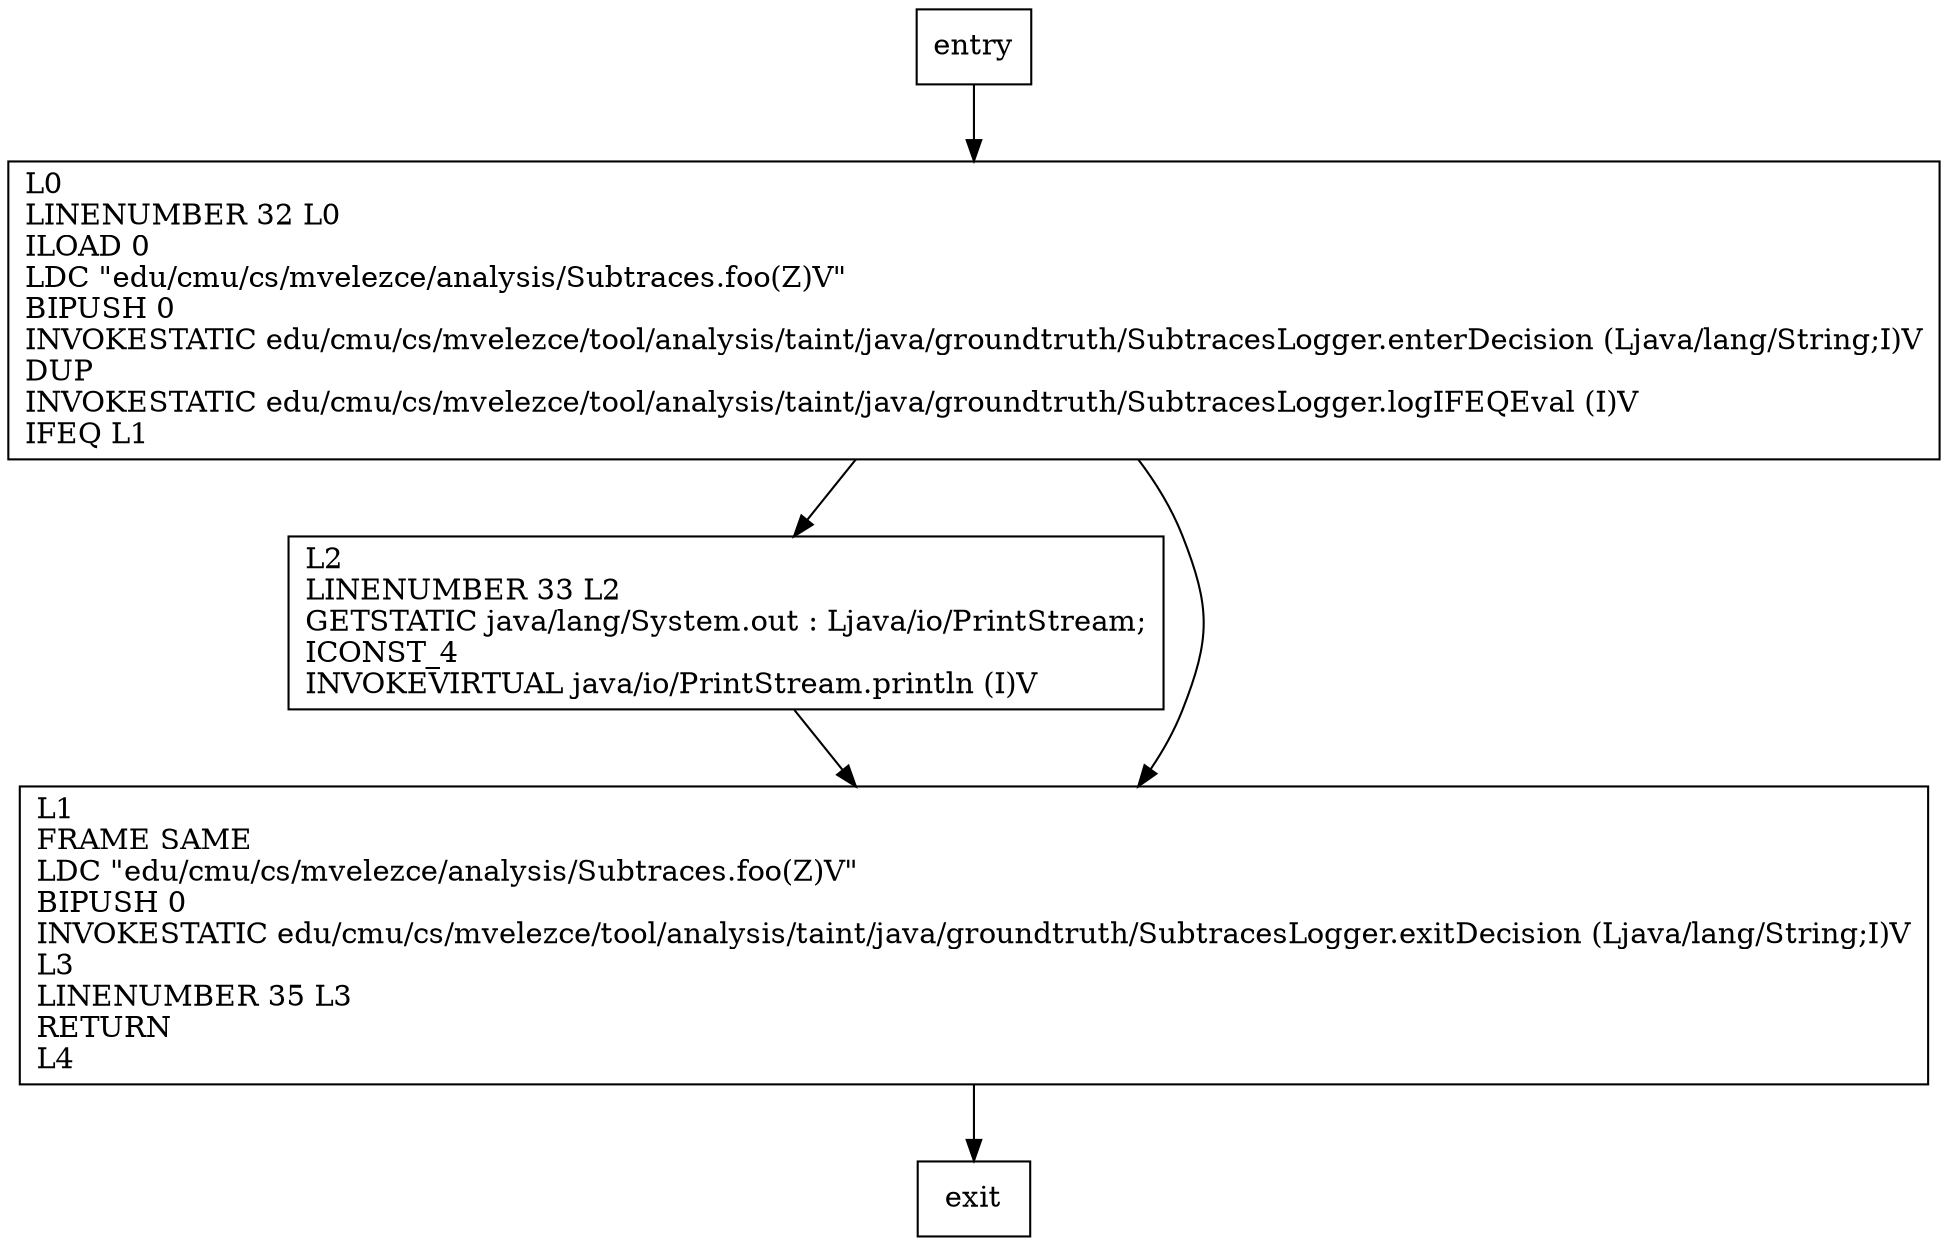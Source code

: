digraph foo {
node [shape=record];
1705282731 [label="L0\lLINENUMBER 32 L0\lILOAD 0\lLDC \"edu/cmu/cs/mvelezce/analysis/Subtraces.foo(Z)V\"\lBIPUSH 0\lINVOKESTATIC edu/cmu/cs/mvelezce/tool/analysis/taint/java/groundtruth/SubtracesLogger.enterDecision (Ljava/lang/String;I)V\lDUP\lINVOKESTATIC edu/cmu/cs/mvelezce/tool/analysis/taint/java/groundtruth/SubtracesLogger.logIFEQEval (I)V\lIFEQ L1\l"];
1700143613 [label="L2\lLINENUMBER 33 L2\lGETSTATIC java/lang/System.out : Ljava/io/PrintStream;\lICONST_4\lINVOKEVIRTUAL java/io/PrintStream.println (I)V\l"];
2011815080 [label="L1\lFRAME SAME\lLDC \"edu/cmu/cs/mvelezce/analysis/Subtraces.foo(Z)V\"\lBIPUSH 0\lINVOKESTATIC edu/cmu/cs/mvelezce/tool/analysis/taint/java/groundtruth/SubtracesLogger.exitDecision (Ljava/lang/String;I)V\lL3\lLINENUMBER 35 L3\lRETURN\lL4\l"];
entry;
exit;
1705282731 -> 1700143613;
1705282731 -> 2011815080;
entry -> 1705282731;
1700143613 -> 2011815080;
2011815080 -> exit;
}
